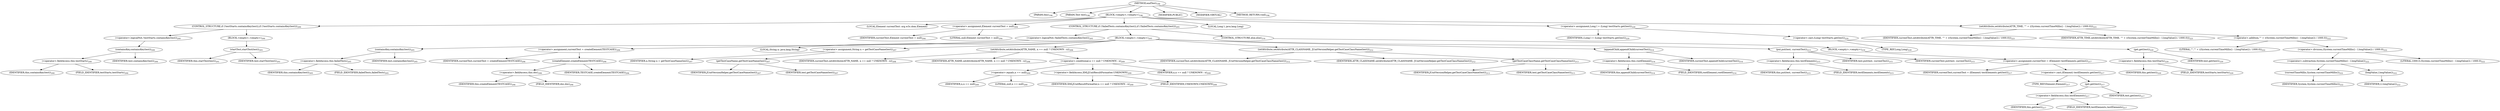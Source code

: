 digraph "endTest" {  
"434" [label = <(METHOD,endTest)<SUB>196</SUB>> ]
"14" [label = <(PARAM,this)<SUB>196</SUB>> ]
"435" [label = <(PARAM,Test test)<SUB>196</SUB>> ]
"436" [label = <(BLOCK,&lt;empty&gt;,&lt;empty&gt;)<SUB>196</SUB>> ]
"437" [label = <(CONTROL_STRUCTURE,if (!testStarts.containsKey(test)),if (!testStarts.containsKey(test)))<SUB>200</SUB>> ]
"438" [label = <(&lt;operator&gt;.logicalNot,!testStarts.containsKey(test))<SUB>200</SUB>> ]
"439" [label = <(containsKey,containsKey(test))<SUB>200</SUB>> ]
"440" [label = <(&lt;operator&gt;.fieldAccess,this.testStarts)<SUB>200</SUB>> ]
"441" [label = <(IDENTIFIER,this,containsKey(test))<SUB>200</SUB>> ]
"442" [label = <(FIELD_IDENTIFIER,testStarts,testStarts)<SUB>200</SUB>> ]
"443" [label = <(IDENTIFIER,test,containsKey(test))<SUB>200</SUB>> ]
"444" [label = <(BLOCK,&lt;empty&gt;,&lt;empty&gt;)<SUB>200</SUB>> ]
"445" [label = <(startTest,startTest(test))<SUB>201</SUB>> ]
"13" [label = <(IDENTIFIER,this,startTest(test))<SUB>201</SUB>> ]
"446" [label = <(IDENTIFIER,test,startTest(test))<SUB>201</SUB>> ]
"447" [label = <(LOCAL,Element currentTest: org.w3c.dom.Element)> ]
"448" [label = <(&lt;operator&gt;.assignment,Element currentTest = null)<SUB>204</SUB>> ]
"449" [label = <(IDENTIFIER,currentTest,Element currentTest = null)<SUB>204</SUB>> ]
"450" [label = <(LITERAL,null,Element currentTest = null)<SUB>204</SUB>> ]
"451" [label = <(CONTROL_STRUCTURE,if (!failedTests.containsKey(test)),if (!failedTests.containsKey(test)))<SUB>205</SUB>> ]
"452" [label = <(&lt;operator&gt;.logicalNot,!failedTests.containsKey(test))<SUB>205</SUB>> ]
"453" [label = <(containsKey,containsKey(test))<SUB>205</SUB>> ]
"454" [label = <(&lt;operator&gt;.fieldAccess,this.failedTests)<SUB>205</SUB>> ]
"455" [label = <(IDENTIFIER,this,containsKey(test))<SUB>205</SUB>> ]
"456" [label = <(FIELD_IDENTIFIER,failedTests,failedTests)<SUB>205</SUB>> ]
"457" [label = <(IDENTIFIER,test,containsKey(test))<SUB>205</SUB>> ]
"458" [label = <(BLOCK,&lt;empty&gt;,&lt;empty&gt;)<SUB>205</SUB>> ]
"459" [label = <(&lt;operator&gt;.assignment,currentTest = createElement(TESTCASE))<SUB>206</SUB>> ]
"460" [label = <(IDENTIFIER,currentTest,currentTest = createElement(TESTCASE))<SUB>206</SUB>> ]
"461" [label = <(createElement,createElement(TESTCASE))<SUB>206</SUB>> ]
"462" [label = <(&lt;operator&gt;.fieldAccess,this.doc)<SUB>206</SUB>> ]
"463" [label = <(IDENTIFIER,this,createElement(TESTCASE))<SUB>206</SUB>> ]
"464" [label = <(FIELD_IDENTIFIER,doc,doc)<SUB>206</SUB>> ]
"465" [label = <(IDENTIFIER,TESTCASE,createElement(TESTCASE))<SUB>206</SUB>> ]
"466" [label = <(LOCAL,String n: java.lang.String)> ]
"467" [label = <(&lt;operator&gt;.assignment,String n = getTestCaseName(test))<SUB>207</SUB>> ]
"468" [label = <(IDENTIFIER,n,String n = getTestCaseName(test))<SUB>207</SUB>> ]
"469" [label = <(getTestCaseName,getTestCaseName(test))<SUB>207</SUB>> ]
"470" [label = <(IDENTIFIER,JUnitVersionHelper,getTestCaseName(test))<SUB>207</SUB>> ]
"471" [label = <(IDENTIFIER,test,getTestCaseName(test))<SUB>207</SUB>> ]
"472" [label = <(setAttribute,setAttribute(ATTR_NAME, n == null ? UNKNOWN : n))<SUB>208</SUB>> ]
"473" [label = <(IDENTIFIER,currentTest,setAttribute(ATTR_NAME, n == null ? UNKNOWN : n))<SUB>208</SUB>> ]
"474" [label = <(IDENTIFIER,ATTR_NAME,setAttribute(ATTR_NAME, n == null ? UNKNOWN : n))<SUB>208</SUB>> ]
"475" [label = <(&lt;operator&gt;.conditional,n == null ? UNKNOWN : n)<SUB>209</SUB>> ]
"476" [label = <(&lt;operator&gt;.equals,n == null)<SUB>209</SUB>> ]
"477" [label = <(IDENTIFIER,n,n == null)<SUB>209</SUB>> ]
"478" [label = <(LITERAL,null,n == null)<SUB>209</SUB>> ]
"479" [label = <(&lt;operator&gt;.fieldAccess,XMLJUnitResultFormatter.UNKNOWN)<SUB>209</SUB>> ]
"480" [label = <(IDENTIFIER,XMLJUnitResultFormatter,n == null ? UNKNOWN : n)<SUB>209</SUB>> ]
"481" [label = <(FIELD_IDENTIFIER,UNKNOWN,UNKNOWN)<SUB>209</SUB>> ]
"482" [label = <(IDENTIFIER,n,n == null ? UNKNOWN : n)<SUB>209</SUB>> ]
"483" [label = <(setAttribute,setAttribute(ATTR_CLASSNAME, JUnitVersionHelper.getTestCaseClassName(test)))<SUB>212</SUB>> ]
"484" [label = <(IDENTIFIER,currentTest,setAttribute(ATTR_CLASSNAME, JUnitVersionHelper.getTestCaseClassName(test)))<SUB>212</SUB>> ]
"485" [label = <(IDENTIFIER,ATTR_CLASSNAME,setAttribute(ATTR_CLASSNAME, JUnitVersionHelper.getTestCaseClassName(test)))<SUB>212</SUB>> ]
"486" [label = <(getTestCaseClassName,getTestCaseClassName(test))<SUB>213</SUB>> ]
"487" [label = <(IDENTIFIER,JUnitVersionHelper,getTestCaseClassName(test))<SUB>213</SUB>> ]
"488" [label = <(IDENTIFIER,test,getTestCaseClassName(test))<SUB>213</SUB>> ]
"489" [label = <(appendChild,appendChild(currentTest))<SUB>214</SUB>> ]
"490" [label = <(&lt;operator&gt;.fieldAccess,this.rootElement)<SUB>214</SUB>> ]
"491" [label = <(IDENTIFIER,this,appendChild(currentTest))<SUB>214</SUB>> ]
"492" [label = <(FIELD_IDENTIFIER,rootElement,rootElement)<SUB>214</SUB>> ]
"493" [label = <(IDENTIFIER,currentTest,appendChild(currentTest))<SUB>214</SUB>> ]
"494" [label = <(put,put(test, currentTest))<SUB>215</SUB>> ]
"495" [label = <(&lt;operator&gt;.fieldAccess,this.testElements)<SUB>215</SUB>> ]
"496" [label = <(IDENTIFIER,this,put(test, currentTest))<SUB>215</SUB>> ]
"497" [label = <(FIELD_IDENTIFIER,testElements,testElements)<SUB>215</SUB>> ]
"498" [label = <(IDENTIFIER,test,put(test, currentTest))<SUB>215</SUB>> ]
"499" [label = <(IDENTIFIER,currentTest,put(test, currentTest))<SUB>215</SUB>> ]
"500" [label = <(CONTROL_STRUCTURE,else,else)<SUB>216</SUB>> ]
"501" [label = <(BLOCK,&lt;empty&gt;,&lt;empty&gt;)<SUB>216</SUB>> ]
"502" [label = <(&lt;operator&gt;.assignment,currentTest = (Element) testElements.get(test))<SUB>217</SUB>> ]
"503" [label = <(IDENTIFIER,currentTest,currentTest = (Element) testElements.get(test))<SUB>217</SUB>> ]
"504" [label = <(&lt;operator&gt;.cast,(Element) testElements.get(test))<SUB>217</SUB>> ]
"505" [label = <(TYPE_REF,Element,Element)<SUB>217</SUB>> ]
"506" [label = <(get,get(test))<SUB>217</SUB>> ]
"507" [label = <(&lt;operator&gt;.fieldAccess,this.testElements)<SUB>217</SUB>> ]
"508" [label = <(IDENTIFIER,this,get(test))<SUB>217</SUB>> ]
"509" [label = <(FIELD_IDENTIFIER,testElements,testElements)<SUB>217</SUB>> ]
"510" [label = <(IDENTIFIER,test,get(test))<SUB>217</SUB>> ]
"511" [label = <(LOCAL,Long l: java.lang.Long)> ]
"512" [label = <(&lt;operator&gt;.assignment,Long l = (Long) testStarts.get(test))<SUB>220</SUB>> ]
"513" [label = <(IDENTIFIER,l,Long l = (Long) testStarts.get(test))<SUB>220</SUB>> ]
"514" [label = <(&lt;operator&gt;.cast,(Long) testStarts.get(test))<SUB>220</SUB>> ]
"515" [label = <(TYPE_REF,Long,Long)<SUB>220</SUB>> ]
"516" [label = <(get,get(test))<SUB>220</SUB>> ]
"517" [label = <(&lt;operator&gt;.fieldAccess,this.testStarts)<SUB>220</SUB>> ]
"518" [label = <(IDENTIFIER,this,get(test))<SUB>220</SUB>> ]
"519" [label = <(FIELD_IDENTIFIER,testStarts,testStarts)<SUB>220</SUB>> ]
"520" [label = <(IDENTIFIER,test,get(test))<SUB>220</SUB>> ]
"521" [label = <(setAttribute,setAttribute(ATTR_TIME, &quot;&quot; + ((System.currentTimeMillis() - l.longValue()) / 1000.0)))<SUB>221</SUB>> ]
"522" [label = <(IDENTIFIER,currentTest,setAttribute(ATTR_TIME, &quot;&quot; + ((System.currentTimeMillis() - l.longValue()) / 1000.0)))<SUB>221</SUB>> ]
"523" [label = <(IDENTIFIER,ATTR_TIME,setAttribute(ATTR_TIME, &quot;&quot; + ((System.currentTimeMillis() - l.longValue()) / 1000.0)))<SUB>221</SUB>> ]
"524" [label = <(&lt;operator&gt;.addition,&quot;&quot; + ((System.currentTimeMillis() - l.longValue()) / 1000.0))<SUB>222</SUB>> ]
"525" [label = <(LITERAL,&quot;&quot;,&quot;&quot; + ((System.currentTimeMillis() - l.longValue()) / 1000.0))<SUB>222</SUB>> ]
"526" [label = <(&lt;operator&gt;.division,(System.currentTimeMillis() - l.longValue()) / 1000.0)<SUB>222</SUB>> ]
"527" [label = <(&lt;operator&gt;.subtraction,System.currentTimeMillis() - l.longValue())<SUB>222</SUB>> ]
"528" [label = <(currentTimeMillis,System.currentTimeMillis())<SUB>222</SUB>> ]
"529" [label = <(IDENTIFIER,System,System.currentTimeMillis())<SUB>222</SUB>> ]
"530" [label = <(longValue,l.longValue())<SUB>222</SUB>> ]
"531" [label = <(IDENTIFIER,l,l.longValue())<SUB>222</SUB>> ]
"532" [label = <(LITERAL,1000.0,(System.currentTimeMillis() - l.longValue()) / 1000.0)<SUB>222</SUB>> ]
"533" [label = <(MODIFIER,PUBLIC)> ]
"534" [label = <(MODIFIER,VIRTUAL)> ]
"535" [label = <(METHOD_RETURN,void)<SUB>196</SUB>> ]
  "434" -> "14" 
  "434" -> "435" 
  "434" -> "436" 
  "434" -> "533" 
  "434" -> "534" 
  "434" -> "535" 
  "436" -> "437" 
  "436" -> "447" 
  "436" -> "448" 
  "436" -> "451" 
  "436" -> "511" 
  "436" -> "512" 
  "436" -> "521" 
  "437" -> "438" 
  "437" -> "444" 
  "438" -> "439" 
  "439" -> "440" 
  "439" -> "443" 
  "440" -> "441" 
  "440" -> "442" 
  "444" -> "445" 
  "445" -> "13" 
  "445" -> "446" 
  "448" -> "449" 
  "448" -> "450" 
  "451" -> "452" 
  "451" -> "458" 
  "451" -> "500" 
  "452" -> "453" 
  "453" -> "454" 
  "453" -> "457" 
  "454" -> "455" 
  "454" -> "456" 
  "458" -> "459" 
  "458" -> "466" 
  "458" -> "467" 
  "458" -> "472" 
  "458" -> "483" 
  "458" -> "489" 
  "458" -> "494" 
  "459" -> "460" 
  "459" -> "461" 
  "461" -> "462" 
  "461" -> "465" 
  "462" -> "463" 
  "462" -> "464" 
  "467" -> "468" 
  "467" -> "469" 
  "469" -> "470" 
  "469" -> "471" 
  "472" -> "473" 
  "472" -> "474" 
  "472" -> "475" 
  "475" -> "476" 
  "475" -> "479" 
  "475" -> "482" 
  "476" -> "477" 
  "476" -> "478" 
  "479" -> "480" 
  "479" -> "481" 
  "483" -> "484" 
  "483" -> "485" 
  "483" -> "486" 
  "486" -> "487" 
  "486" -> "488" 
  "489" -> "490" 
  "489" -> "493" 
  "490" -> "491" 
  "490" -> "492" 
  "494" -> "495" 
  "494" -> "498" 
  "494" -> "499" 
  "495" -> "496" 
  "495" -> "497" 
  "500" -> "501" 
  "501" -> "502" 
  "502" -> "503" 
  "502" -> "504" 
  "504" -> "505" 
  "504" -> "506" 
  "506" -> "507" 
  "506" -> "510" 
  "507" -> "508" 
  "507" -> "509" 
  "512" -> "513" 
  "512" -> "514" 
  "514" -> "515" 
  "514" -> "516" 
  "516" -> "517" 
  "516" -> "520" 
  "517" -> "518" 
  "517" -> "519" 
  "521" -> "522" 
  "521" -> "523" 
  "521" -> "524" 
  "524" -> "525" 
  "524" -> "526" 
  "526" -> "527" 
  "526" -> "532" 
  "527" -> "528" 
  "527" -> "530" 
  "528" -> "529" 
  "530" -> "531" 
}

